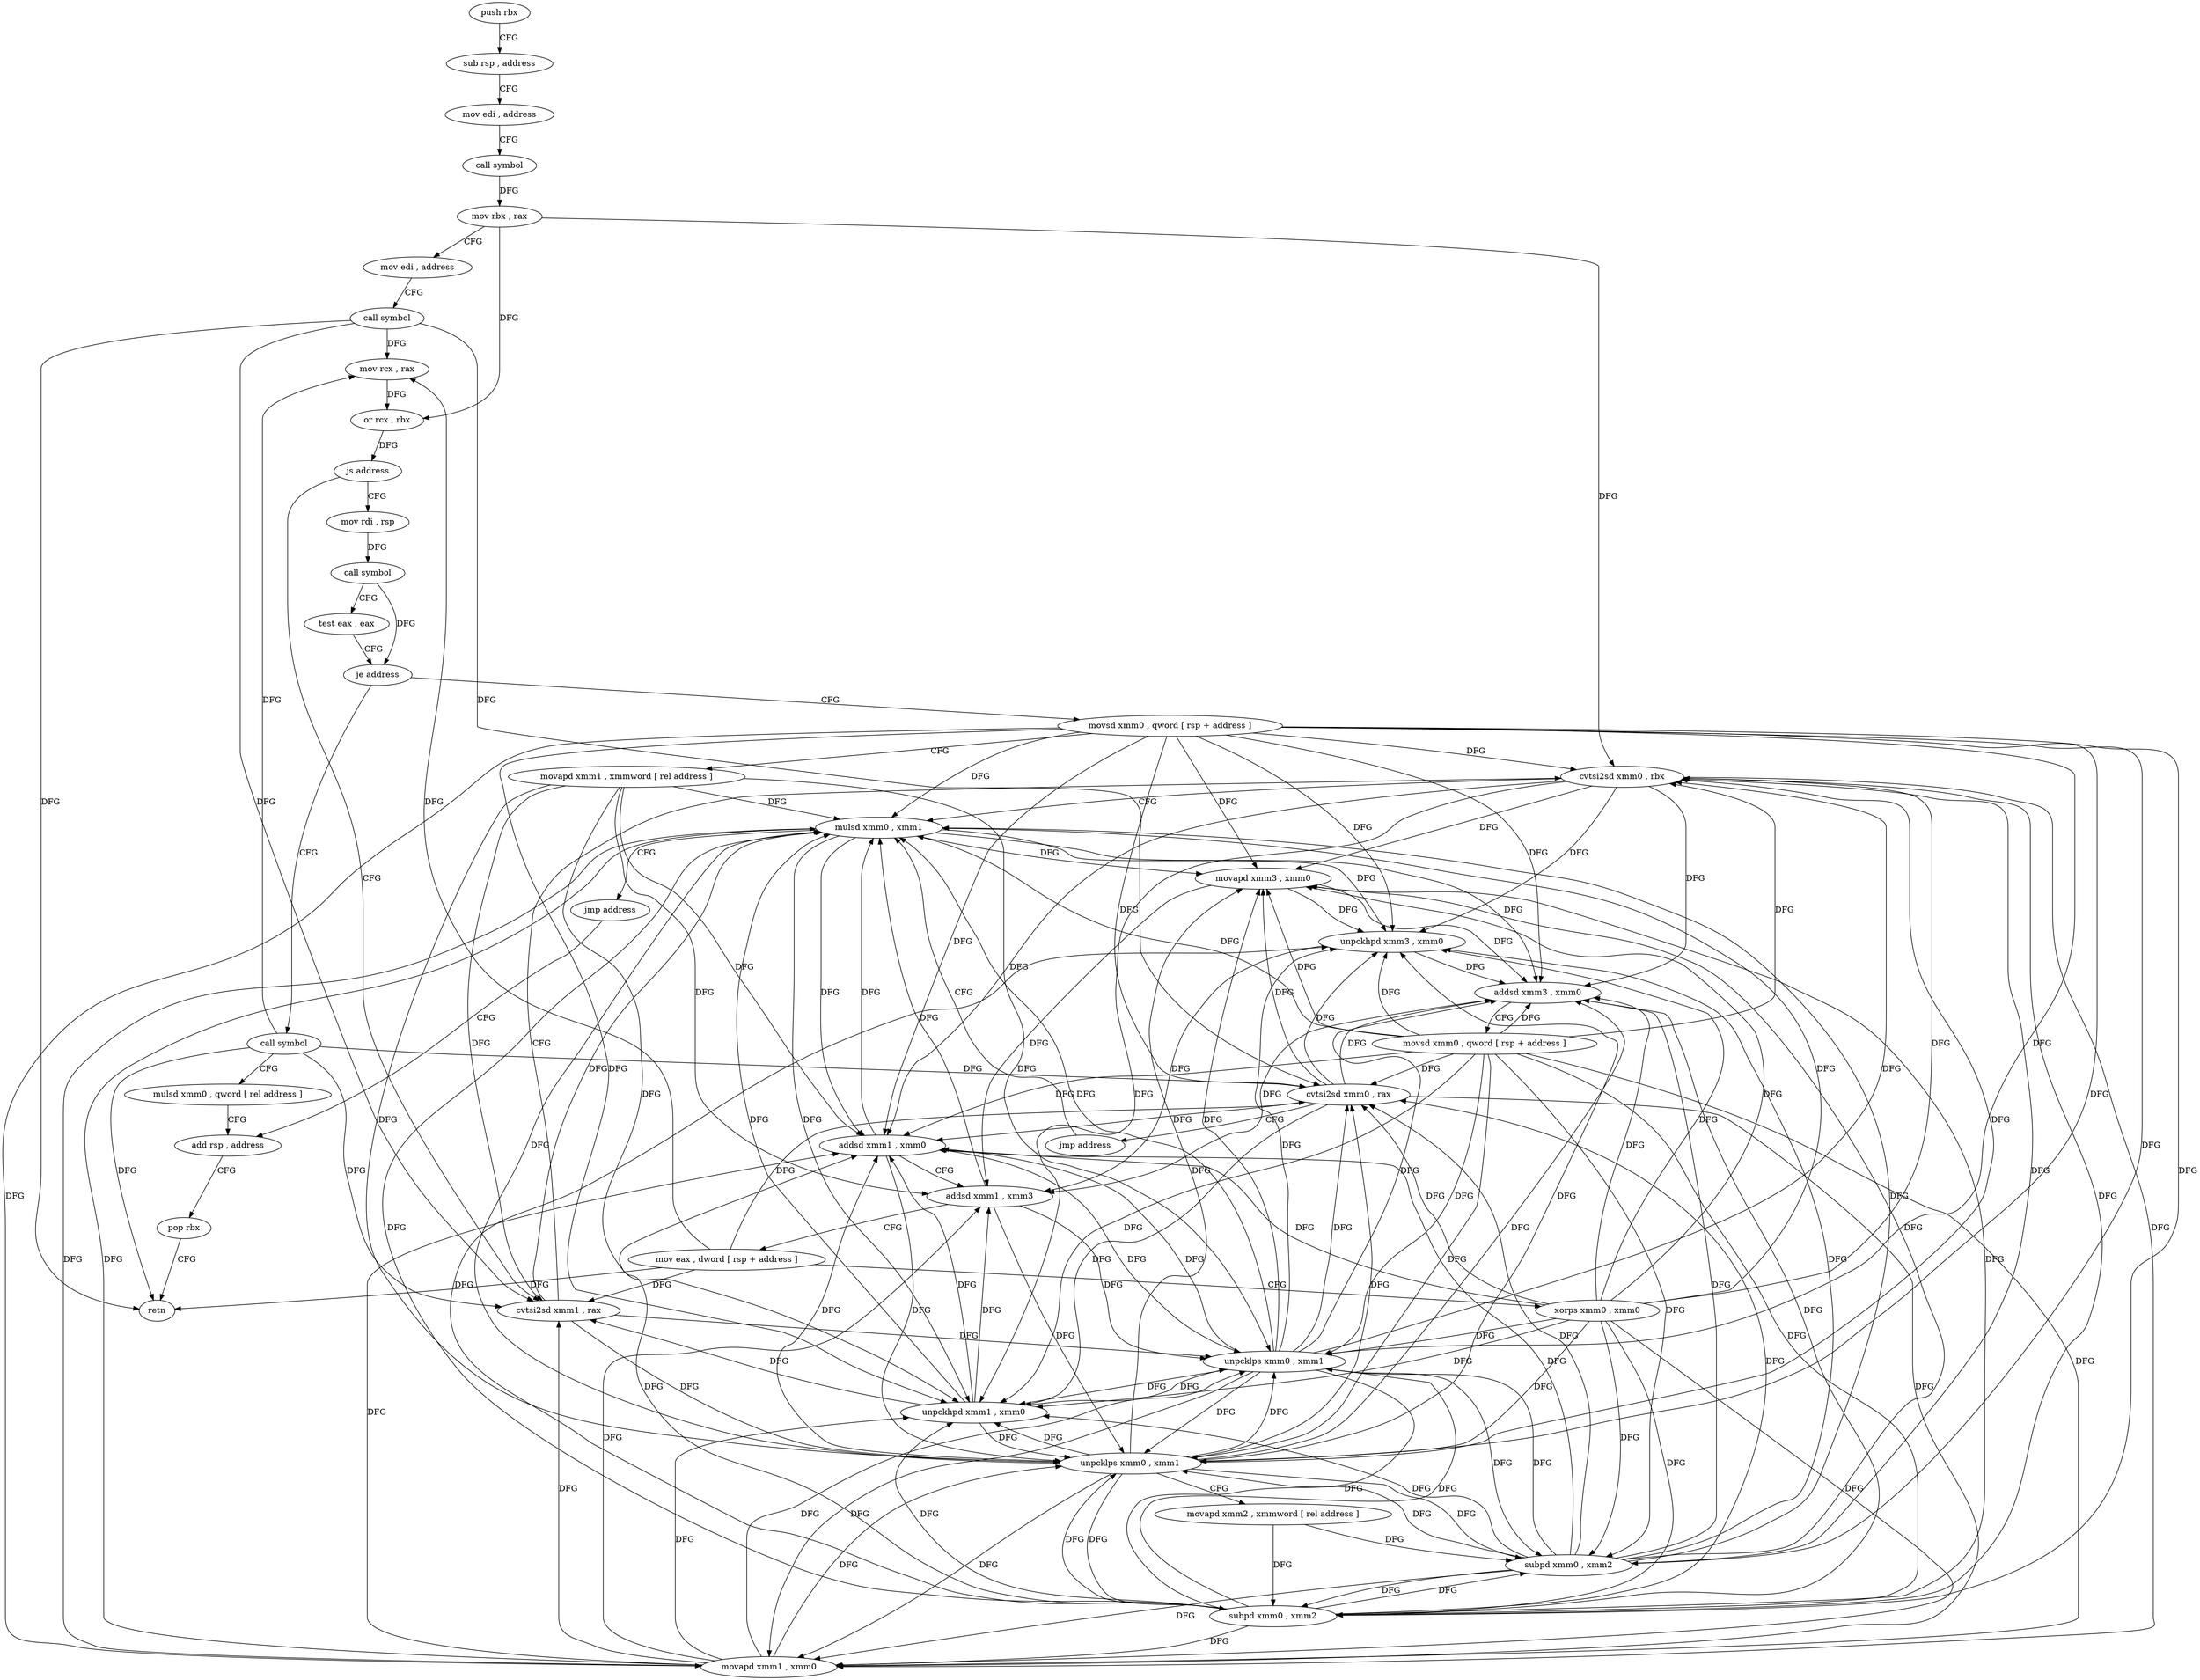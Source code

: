 digraph "func" {
"4212640" [label = "push rbx" ]
"4212641" [label = "sub rsp , address" ]
"4212645" [label = "mov edi , address" ]
"4212650" [label = "call symbol" ]
"4212655" [label = "mov rbx , rax" ]
"4212658" [label = "mov edi , address" ]
"4212663" [label = "call symbol" ]
"4212668" [label = "mov rcx , rax" ]
"4212671" [label = "or rcx , rbx" ]
"4212674" [label = "js address" ]
"4212692" [label = "mov rdi , rsp" ]
"4212676" [label = "cvtsi2sd xmm1 , rax" ]
"4212695" [label = "call symbol" ]
"4212700" [label = "test eax , eax" ]
"4212702" [label = "je address" ]
"4212723" [label = "movsd xmm0 , qword [ rsp + address ]" ]
"4212704" [label = "call symbol" ]
"4212681" [label = "cvtsi2sd xmm0 , rbx" ]
"4212686" [label = "mulsd xmm0 , xmm1" ]
"4212729" [label = "movapd xmm1 , xmmword [ rel address ]" ]
"4212737" [label = "unpcklps xmm0 , xmm1" ]
"4212740" [label = "movapd xmm2 , xmmword [ rel address ]" ]
"4212748" [label = "subpd xmm0 , xmm2" ]
"4212752" [label = "movapd xmm3 , xmm0" ]
"4212756" [label = "unpckhpd xmm3 , xmm0" ]
"4212760" [label = "addsd xmm3 , xmm0" ]
"4212764" [label = "movsd xmm0 , qword [ rsp + address ]" ]
"4212770" [label = "unpcklps xmm0 , xmm1" ]
"4212773" [label = "subpd xmm0 , xmm2" ]
"4212777" [label = "movapd xmm1 , xmm0" ]
"4212781" [label = "unpckhpd xmm1 , xmm0" ]
"4212785" [label = "addsd xmm1 , xmm0" ]
"4212789" [label = "addsd xmm1 , xmm3" ]
"4212793" [label = "mov eax , dword [ rsp + address ]" ]
"4212797" [label = "xorps xmm0 , xmm0" ]
"4212800" [label = "cvtsi2sd xmm0 , rax" ]
"4212805" [label = "jmp address" ]
"4212709" [label = "mulsd xmm0 , qword [ rel address ]" ]
"4212717" [label = "add rsp , address" ]
"4212721" [label = "pop rbx" ]
"4212722" [label = "retn" ]
"4212690" [label = "jmp address" ]
"4212640" -> "4212641" [ label = "CFG" ]
"4212641" -> "4212645" [ label = "CFG" ]
"4212645" -> "4212650" [ label = "CFG" ]
"4212650" -> "4212655" [ label = "DFG" ]
"4212655" -> "4212658" [ label = "CFG" ]
"4212655" -> "4212671" [ label = "DFG" ]
"4212655" -> "4212681" [ label = "DFG" ]
"4212658" -> "4212663" [ label = "CFG" ]
"4212663" -> "4212668" [ label = "DFG" ]
"4212663" -> "4212676" [ label = "DFG" ]
"4212663" -> "4212800" [ label = "DFG" ]
"4212663" -> "4212722" [ label = "DFG" ]
"4212668" -> "4212671" [ label = "DFG" ]
"4212671" -> "4212674" [ label = "DFG" ]
"4212674" -> "4212692" [ label = "CFG" ]
"4212674" -> "4212676" [ label = "CFG" ]
"4212692" -> "4212695" [ label = "DFG" ]
"4212676" -> "4212681" [ label = "CFG" ]
"4212676" -> "4212737" [ label = "DFG" ]
"4212676" -> "4212770" [ label = "DFG" ]
"4212676" -> "4212686" [ label = "DFG" ]
"4212695" -> "4212700" [ label = "CFG" ]
"4212695" -> "4212702" [ label = "DFG" ]
"4212700" -> "4212702" [ label = "CFG" ]
"4212702" -> "4212723" [ label = "CFG" ]
"4212702" -> "4212704" [ label = "CFG" ]
"4212723" -> "4212729" [ label = "CFG" ]
"4212723" -> "4212681" [ label = "DFG" ]
"4212723" -> "4212737" [ label = "DFG" ]
"4212723" -> "4212748" [ label = "DFG" ]
"4212723" -> "4212752" [ label = "DFG" ]
"4212723" -> "4212756" [ label = "DFG" ]
"4212723" -> "4212760" [ label = "DFG" ]
"4212723" -> "4212770" [ label = "DFG" ]
"4212723" -> "4212773" [ label = "DFG" ]
"4212723" -> "4212777" [ label = "DFG" ]
"4212723" -> "4212781" [ label = "DFG" ]
"4212723" -> "4212785" [ label = "DFG" ]
"4212723" -> "4212800" [ label = "DFG" ]
"4212723" -> "4212686" [ label = "DFG" ]
"4212704" -> "4212709" [ label = "CFG" ]
"4212704" -> "4212668" [ label = "DFG" ]
"4212704" -> "4212676" [ label = "DFG" ]
"4212704" -> "4212800" [ label = "DFG" ]
"4212704" -> "4212722" [ label = "DFG" ]
"4212681" -> "4212686" [ label = "CFG" ]
"4212681" -> "4212752" [ label = "DFG" ]
"4212681" -> "4212756" [ label = "DFG" ]
"4212681" -> "4212760" [ label = "DFG" ]
"4212681" -> "4212777" [ label = "DFG" ]
"4212681" -> "4212781" [ label = "DFG" ]
"4212681" -> "4212785" [ label = "DFG" ]
"4212686" -> "4212690" [ label = "CFG" ]
"4212686" -> "4212752" [ label = "DFG" ]
"4212686" -> "4212756" [ label = "DFG" ]
"4212686" -> "4212760" [ label = "DFG" ]
"4212686" -> "4212777" [ label = "DFG" ]
"4212686" -> "4212781" [ label = "DFG" ]
"4212686" -> "4212785" [ label = "DFG" ]
"4212729" -> "4212737" [ label = "DFG" ]
"4212729" -> "4212676" [ label = "DFG" ]
"4212729" -> "4212770" [ label = "DFG" ]
"4212729" -> "4212781" [ label = "DFG" ]
"4212729" -> "4212785" [ label = "DFG" ]
"4212729" -> "4212789" [ label = "DFG" ]
"4212729" -> "4212686" [ label = "DFG" ]
"4212737" -> "4212740" [ label = "CFG" ]
"4212737" -> "4212681" [ label = "DFG" ]
"4212737" -> "4212748" [ label = "DFG" ]
"4212737" -> "4212752" [ label = "DFG" ]
"4212737" -> "4212756" [ label = "DFG" ]
"4212737" -> "4212760" [ label = "DFG" ]
"4212737" -> "4212770" [ label = "DFG" ]
"4212737" -> "4212773" [ label = "DFG" ]
"4212737" -> "4212777" [ label = "DFG" ]
"4212737" -> "4212781" [ label = "DFG" ]
"4212737" -> "4212785" [ label = "DFG" ]
"4212737" -> "4212800" [ label = "DFG" ]
"4212737" -> "4212686" [ label = "DFG" ]
"4212740" -> "4212748" [ label = "DFG" ]
"4212740" -> "4212773" [ label = "DFG" ]
"4212748" -> "4212752" [ label = "DFG" ]
"4212748" -> "4212681" [ label = "DFG" ]
"4212748" -> "4212737" [ label = "DFG" ]
"4212748" -> "4212756" [ label = "DFG" ]
"4212748" -> "4212760" [ label = "DFG" ]
"4212748" -> "4212770" [ label = "DFG" ]
"4212748" -> "4212773" [ label = "DFG" ]
"4212748" -> "4212777" [ label = "DFG" ]
"4212748" -> "4212781" [ label = "DFG" ]
"4212748" -> "4212785" [ label = "DFG" ]
"4212748" -> "4212800" [ label = "DFG" ]
"4212748" -> "4212686" [ label = "DFG" ]
"4212752" -> "4212756" [ label = "DFG" ]
"4212752" -> "4212760" [ label = "DFG" ]
"4212752" -> "4212789" [ label = "DFG" ]
"4212756" -> "4212760" [ label = "DFG" ]
"4212756" -> "4212789" [ label = "DFG" ]
"4212760" -> "4212764" [ label = "CFG" ]
"4212760" -> "4212789" [ label = "DFG" ]
"4212764" -> "4212770" [ label = "DFG" ]
"4212764" -> "4212752" [ label = "DFG" ]
"4212764" -> "4212756" [ label = "DFG" ]
"4212764" -> "4212760" [ label = "DFG" ]
"4212764" -> "4212681" [ label = "DFG" ]
"4212764" -> "4212737" [ label = "DFG" ]
"4212764" -> "4212748" [ label = "DFG" ]
"4212764" -> "4212773" [ label = "DFG" ]
"4212764" -> "4212777" [ label = "DFG" ]
"4212764" -> "4212781" [ label = "DFG" ]
"4212764" -> "4212785" [ label = "DFG" ]
"4212764" -> "4212800" [ label = "DFG" ]
"4212764" -> "4212686" [ label = "DFG" ]
"4212770" -> "4212773" [ label = "DFG" ]
"4212770" -> "4212752" [ label = "DFG" ]
"4212770" -> "4212756" [ label = "DFG" ]
"4212770" -> "4212760" [ label = "DFG" ]
"4212770" -> "4212681" [ label = "DFG" ]
"4212770" -> "4212737" [ label = "DFG" ]
"4212770" -> "4212748" [ label = "DFG" ]
"4212770" -> "4212777" [ label = "DFG" ]
"4212770" -> "4212781" [ label = "DFG" ]
"4212770" -> "4212785" [ label = "DFG" ]
"4212770" -> "4212800" [ label = "DFG" ]
"4212770" -> "4212686" [ label = "DFG" ]
"4212773" -> "4212777" [ label = "DFG" ]
"4212773" -> "4212752" [ label = "DFG" ]
"4212773" -> "4212756" [ label = "DFG" ]
"4212773" -> "4212760" [ label = "DFG" ]
"4212773" -> "4212681" [ label = "DFG" ]
"4212773" -> "4212737" [ label = "DFG" ]
"4212773" -> "4212748" [ label = "DFG" ]
"4212773" -> "4212770" [ label = "DFG" ]
"4212773" -> "4212781" [ label = "DFG" ]
"4212773" -> "4212785" [ label = "DFG" ]
"4212773" -> "4212800" [ label = "DFG" ]
"4212773" -> "4212686" [ label = "DFG" ]
"4212777" -> "4212781" [ label = "DFG" ]
"4212777" -> "4212737" [ label = "DFG" ]
"4212777" -> "4212770" [ label = "DFG" ]
"4212777" -> "4212676" [ label = "DFG" ]
"4212777" -> "4212785" [ label = "DFG" ]
"4212777" -> "4212789" [ label = "DFG" ]
"4212777" -> "4212686" [ label = "DFG" ]
"4212781" -> "4212785" [ label = "DFG" ]
"4212781" -> "4212737" [ label = "DFG" ]
"4212781" -> "4212770" [ label = "DFG" ]
"4212781" -> "4212676" [ label = "DFG" ]
"4212781" -> "4212789" [ label = "DFG" ]
"4212781" -> "4212686" [ label = "DFG" ]
"4212785" -> "4212789" [ label = "CFG" ]
"4212785" -> "4212737" [ label = "DFG" ]
"4212785" -> "4212770" [ label = "DFG" ]
"4212785" -> "4212686" [ label = "DFG" ]
"4212789" -> "4212793" [ label = "CFG" ]
"4212789" -> "4212737" [ label = "DFG" ]
"4212789" -> "4212770" [ label = "DFG" ]
"4212789" -> "4212686" [ label = "DFG" ]
"4212793" -> "4212797" [ label = "CFG" ]
"4212793" -> "4212668" [ label = "DFG" ]
"4212793" -> "4212676" [ label = "DFG" ]
"4212793" -> "4212800" [ label = "DFG" ]
"4212793" -> "4212722" [ label = "DFG" ]
"4212797" -> "4212800" [ label = "DFG" ]
"4212797" -> "4212752" [ label = "DFG" ]
"4212797" -> "4212756" [ label = "DFG" ]
"4212797" -> "4212760" [ label = "DFG" ]
"4212797" -> "4212777" [ label = "DFG" ]
"4212797" -> "4212781" [ label = "DFG" ]
"4212797" -> "4212785" [ label = "DFG" ]
"4212797" -> "4212681" [ label = "DFG" ]
"4212797" -> "4212737" [ label = "DFG" ]
"4212797" -> "4212748" [ label = "DFG" ]
"4212797" -> "4212770" [ label = "DFG" ]
"4212797" -> "4212773" [ label = "DFG" ]
"4212797" -> "4212686" [ label = "DFG" ]
"4212800" -> "4212805" [ label = "CFG" ]
"4212800" -> "4212752" [ label = "DFG" ]
"4212800" -> "4212756" [ label = "DFG" ]
"4212800" -> "4212760" [ label = "DFG" ]
"4212800" -> "4212777" [ label = "DFG" ]
"4212800" -> "4212781" [ label = "DFG" ]
"4212800" -> "4212785" [ label = "DFG" ]
"4212805" -> "4212686" [ label = "CFG" ]
"4212709" -> "4212717" [ label = "CFG" ]
"4212717" -> "4212721" [ label = "CFG" ]
"4212721" -> "4212722" [ label = "CFG" ]
"4212690" -> "4212717" [ label = "CFG" ]
}
